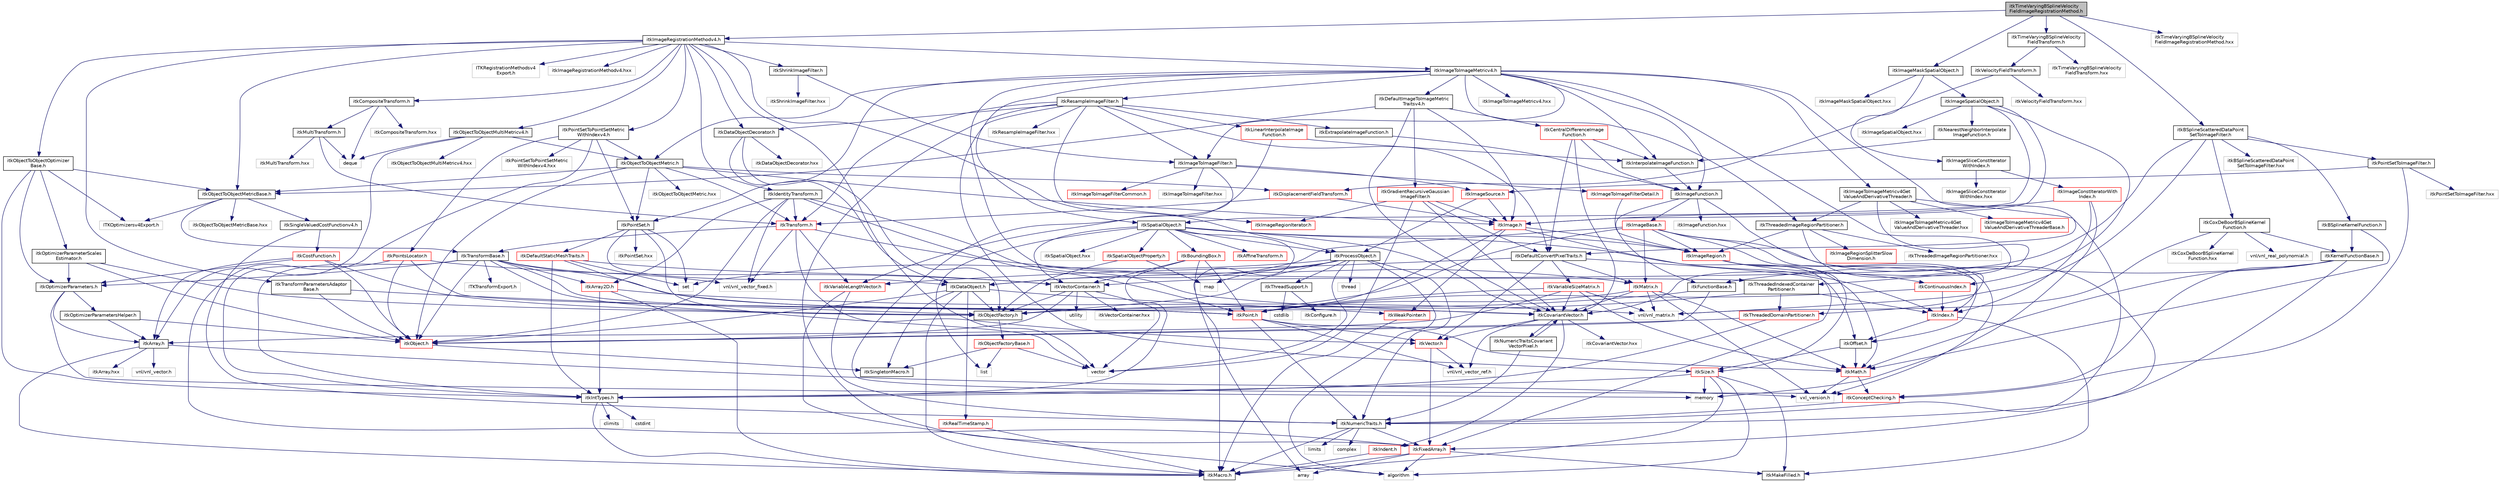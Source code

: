 digraph "itkTimeVaryingBSplineVelocityFieldImageRegistrationMethod.h"
{
 // LATEX_PDF_SIZE
  edge [fontname="Helvetica",fontsize="10",labelfontname="Helvetica",labelfontsize="10"];
  node [fontname="Helvetica",fontsize="10",shape=record];
  Node1 [label="itkTimeVaryingBSplineVelocity\lFieldImageRegistrationMethod.h",height=0.2,width=0.4,color="black", fillcolor="grey75", style="filled", fontcolor="black",tooltip=" "];
  Node1 -> Node2 [color="midnightblue",fontsize="10",style="solid",fontname="Helvetica"];
  Node2 [label="itkImageRegistrationMethodv4.h",height=0.2,width=0.4,color="black", fillcolor="white", style="filled",URL="$itkImageRegistrationMethodv4_8h.html",tooltip=" "];
  Node2 -> Node3 [color="midnightblue",fontsize="10",style="solid",fontname="Helvetica"];
  Node3 [label="itkProcessObject.h",height=0.2,width=0.4,color="black", fillcolor="white", style="filled",URL="$itkProcessObject_8h.html",tooltip=" "];
  Node3 -> Node4 [color="midnightblue",fontsize="10",style="solid",fontname="Helvetica"];
  Node4 [label="itkDataObject.h",height=0.2,width=0.4,color="black", fillcolor="white", style="filled",URL="$itkDataObject_8h.html",tooltip=" "];
  Node4 -> Node5 [color="midnightblue",fontsize="10",style="solid",fontname="Helvetica"];
  Node5 [label="itkObject.h",height=0.2,width=0.4,color="red", fillcolor="white", style="filled",URL="$itkObject_8h.html",tooltip=" "];
  Node5 -> Node18 [color="midnightblue",fontsize="10",style="solid",fontname="Helvetica"];
  Node18 [label="itkSingletonMacro.h",height=0.2,width=0.4,color="black", fillcolor="white", style="filled",URL="$itkSingletonMacro_8h.html",tooltip=" "];
  Node4 -> Node7 [color="midnightblue",fontsize="10",style="solid",fontname="Helvetica"];
  Node7 [label="itkMacro.h",height=0.2,width=0.4,color="black", fillcolor="white", style="filled",URL="$itkMacro_8h.html",tooltip=" "];
  Node4 -> Node18 [color="midnightblue",fontsize="10",style="solid",fontname="Helvetica"];
  Node4 -> Node30 [color="midnightblue",fontsize="10",style="solid",fontname="Helvetica"];
  Node30 [label="itkWeakPointer.h",height=0.2,width=0.4,color="red", fillcolor="white", style="filled",URL="$itkWeakPointer_8h.html",tooltip=" "];
  Node30 -> Node7 [color="midnightblue",fontsize="10",style="solid",fontname="Helvetica"];
  Node4 -> Node31 [color="midnightblue",fontsize="10",style="solid",fontname="Helvetica"];
  Node31 [label="itkRealTimeStamp.h",height=0.2,width=0.4,color="red", fillcolor="white", style="filled",URL="$itkRealTimeStamp_8h.html",tooltip=" "];
  Node31 -> Node7 [color="midnightblue",fontsize="10",style="solid",fontname="Helvetica"];
  Node4 -> Node33 [color="midnightblue",fontsize="10",style="solid",fontname="Helvetica"];
  Node33 [label="itkObjectFactory.h",height=0.2,width=0.4,color="black", fillcolor="white", style="filled",URL="$itkObjectFactory_8h.html",tooltip=" "];
  Node33 -> Node34 [color="midnightblue",fontsize="10",style="solid",fontname="Helvetica"];
  Node34 [label="itkObjectFactoryBase.h",height=0.2,width=0.4,color="red", fillcolor="white", style="filled",URL="$itkObjectFactoryBase_8h.html",tooltip=" "];
  Node34 -> Node18 [color="midnightblue",fontsize="10",style="solid",fontname="Helvetica"];
  Node34 -> Node38 [color="midnightblue",fontsize="10",style="solid",fontname="Helvetica"];
  Node38 [label="list",height=0.2,width=0.4,color="grey75", fillcolor="white", style="filled",tooltip=" "];
  Node34 -> Node25 [color="midnightblue",fontsize="10",style="solid",fontname="Helvetica"];
  Node25 [label="vector",height=0.2,width=0.4,color="grey75", fillcolor="white", style="filled",tooltip=" "];
  Node3 -> Node33 [color="midnightblue",fontsize="10",style="solid",fontname="Helvetica"];
  Node3 -> Node39 [color="midnightblue",fontsize="10",style="solid",fontname="Helvetica"];
  Node39 [label="itkNumericTraits.h",height=0.2,width=0.4,color="black", fillcolor="white", style="filled",URL="$itkNumericTraits_8h.html",tooltip=" "];
  Node39 -> Node7 [color="midnightblue",fontsize="10",style="solid",fontname="Helvetica"];
  Node39 -> Node40 [color="midnightblue",fontsize="10",style="solid",fontname="Helvetica"];
  Node40 [label="limits",height=0.2,width=0.4,color="grey75", fillcolor="white", style="filled",tooltip=" "];
  Node39 -> Node41 [color="midnightblue",fontsize="10",style="solid",fontname="Helvetica"];
  Node41 [label="complex",height=0.2,width=0.4,color="grey75", fillcolor="white", style="filled",tooltip=" "];
  Node39 -> Node42 [color="midnightblue",fontsize="10",style="solid",fontname="Helvetica"];
  Node42 [label="itkFixedArray.h",height=0.2,width=0.4,color="red", fillcolor="white", style="filled",URL="$itkFixedArray_8h.html",tooltip=" "];
  Node42 -> Node7 [color="midnightblue",fontsize="10",style="solid",fontname="Helvetica"];
  Node42 -> Node43 [color="midnightblue",fontsize="10",style="solid",fontname="Helvetica"];
  Node43 [label="itkMakeFilled.h",height=0.2,width=0.4,color="black", fillcolor="white", style="filled",URL="$itkMakeFilled_8h.html",tooltip=" "];
  Node42 -> Node24 [color="midnightblue",fontsize="10",style="solid",fontname="Helvetica"];
  Node24 [label="algorithm",height=0.2,width=0.4,color="grey75", fillcolor="white", style="filled",tooltip=" "];
  Node42 -> Node44 [color="midnightblue",fontsize="10",style="solid",fontname="Helvetica"];
  Node44 [label="array",height=0.2,width=0.4,color="grey75", fillcolor="white", style="filled",tooltip=" "];
  Node3 -> Node47 [color="midnightblue",fontsize="10",style="solid",fontname="Helvetica"];
  Node47 [label="itkThreadSupport.h",height=0.2,width=0.4,color="black", fillcolor="white", style="filled",URL="$itkThreadSupport_8h.html",tooltip=" "];
  Node47 -> Node48 [color="midnightblue",fontsize="10",style="solid",fontname="Helvetica"];
  Node48 [label="cstdlib",height=0.2,width=0.4,color="grey75", fillcolor="white", style="filled",tooltip=" "];
  Node47 -> Node12 [color="midnightblue",fontsize="10",style="solid",fontname="Helvetica"];
  Node12 [label="itkConfigure.h",height=0.2,width=0.4,color="grey75", fillcolor="white", style="filled",tooltip=" "];
  Node3 -> Node25 [color="midnightblue",fontsize="10",style="solid",fontname="Helvetica"];
  Node3 -> Node26 [color="midnightblue",fontsize="10",style="solid",fontname="Helvetica"];
  Node26 [label="map",height=0.2,width=0.4,color="grey75", fillcolor="white", style="filled",tooltip=" "];
  Node3 -> Node49 [color="midnightblue",fontsize="10",style="solid",fontname="Helvetica"];
  Node49 [label="set",height=0.2,width=0.4,color="grey75", fillcolor="white", style="filled",tooltip=" "];
  Node3 -> Node24 [color="midnightblue",fontsize="10",style="solid",fontname="Helvetica"];
  Node3 -> Node50 [color="midnightblue",fontsize="10",style="solid",fontname="Helvetica"];
  Node50 [label="thread",height=0.2,width=0.4,color="grey75", fillcolor="white", style="filled",tooltip=" "];
  Node2 -> Node51 [color="midnightblue",fontsize="10",style="solid",fontname="Helvetica"];
  Node51 [label="itkCompositeTransform.h",height=0.2,width=0.4,color="black", fillcolor="white", style="filled",URL="$itkCompositeTransform_8h.html",tooltip=" "];
  Node51 -> Node52 [color="midnightblue",fontsize="10",style="solid",fontname="Helvetica"];
  Node52 [label="itkMultiTransform.h",height=0.2,width=0.4,color="black", fillcolor="white", style="filled",URL="$itkMultiTransform_8h.html",tooltip=" "];
  Node52 -> Node53 [color="midnightblue",fontsize="10",style="solid",fontname="Helvetica"];
  Node53 [label="itkTransform.h",height=0.2,width=0.4,color="red", fillcolor="white", style="filled",URL="$itkTransform_8h.html",tooltip=" "];
  Node53 -> Node54 [color="midnightblue",fontsize="10",style="solid",fontname="Helvetica"];
  Node54 [label="itkTransformBase.h",height=0.2,width=0.4,color="black", fillcolor="white", style="filled",URL="$itkTransformBase_8h.html",tooltip=" "];
  Node54 -> Node55 [color="midnightblue",fontsize="10",style="solid",fontname="Helvetica"];
  Node55 [label="ITKTransformExport.h",height=0.2,width=0.4,color="grey75", fillcolor="white", style="filled",tooltip=" "];
  Node54 -> Node5 [color="midnightblue",fontsize="10",style="solid",fontname="Helvetica"];
  Node54 -> Node56 [color="midnightblue",fontsize="10",style="solid",fontname="Helvetica"];
  Node56 [label="itkPoint.h",height=0.2,width=0.4,color="red", fillcolor="white", style="filled",URL="$itkPoint_8h.html",tooltip=" "];
  Node56 -> Node39 [color="midnightblue",fontsize="10",style="solid",fontname="Helvetica"];
  Node56 -> Node57 [color="midnightblue",fontsize="10",style="solid",fontname="Helvetica"];
  Node57 [label="itkVector.h",height=0.2,width=0.4,color="red", fillcolor="white", style="filled",URL="$itkVector_8h.html",tooltip=" "];
  Node57 -> Node42 [color="midnightblue",fontsize="10",style="solid",fontname="Helvetica"];
  Node57 -> Node58 [color="midnightblue",fontsize="10",style="solid",fontname="Helvetica"];
  Node58 [label="vnl/vnl_vector_ref.h",height=0.2,width=0.4,color="grey75", fillcolor="white", style="filled",tooltip=" "];
  Node56 -> Node58 [color="midnightblue",fontsize="10",style="solid",fontname="Helvetica"];
  Node56 -> Node60 [color="midnightblue",fontsize="10",style="solid",fontname="Helvetica"];
  Node60 [label="itkMath.h",height=0.2,width=0.4,color="red", fillcolor="white", style="filled",URL="$itkMath_8h.html",tooltip=" "];
  Node60 -> Node64 [color="midnightblue",fontsize="10",style="solid",fontname="Helvetica"];
  Node64 [label="itkConceptChecking.h",height=0.2,width=0.4,color="red", fillcolor="white", style="filled",URL="$itkConceptChecking_8h.html",tooltip=" "];
  Node64 -> Node39 [color="midnightblue",fontsize="10",style="solid",fontname="Helvetica"];
  Node60 -> Node67 [color="midnightblue",fontsize="10",style="solid",fontname="Helvetica"];
  Node67 [label="vxl_version.h",height=0.2,width=0.4,color="grey75", fillcolor="white", style="filled",tooltip=" "];
  Node54 -> Node69 [color="midnightblue",fontsize="10",style="solid",fontname="Helvetica"];
  Node69 [label="itkCovariantVector.h",height=0.2,width=0.4,color="black", fillcolor="white", style="filled",URL="$itkCovariantVector_8h.html",tooltip=" "];
  Node69 -> Node19 [color="midnightblue",fontsize="10",style="solid",fontname="Helvetica"];
  Node19 [label="itkIndent.h",height=0.2,width=0.4,color="red", fillcolor="white", style="filled",URL="$itkIndent_8h.html",tooltip=" "];
  Node19 -> Node7 [color="midnightblue",fontsize="10",style="solid",fontname="Helvetica"];
  Node69 -> Node57 [color="midnightblue",fontsize="10",style="solid",fontname="Helvetica"];
  Node69 -> Node58 [color="midnightblue",fontsize="10",style="solid",fontname="Helvetica"];
  Node69 -> Node70 [color="midnightblue",fontsize="10",style="solid",fontname="Helvetica"];
  Node70 [label="itkNumericTraitsCovariant\lVectorPixel.h",height=0.2,width=0.4,color="black", fillcolor="white", style="filled",URL="$itkNumericTraitsCovariantVectorPixel_8h.html",tooltip=" "];
  Node70 -> Node39 [color="midnightblue",fontsize="10",style="solid",fontname="Helvetica"];
  Node70 -> Node69 [color="midnightblue",fontsize="10",style="solid",fontname="Helvetica"];
  Node69 -> Node71 [color="midnightblue",fontsize="10",style="solid",fontname="Helvetica"];
  Node71 [label="itkCovariantVector.hxx",height=0.2,width=0.4,color="grey75", fillcolor="white", style="filled",tooltip=" "];
  Node54 -> Node72 [color="midnightblue",fontsize="10",style="solid",fontname="Helvetica"];
  Node72 [label="vnl/vnl_vector_fixed.h",height=0.2,width=0.4,color="grey75", fillcolor="white", style="filled",tooltip=" "];
  Node54 -> Node73 [color="midnightblue",fontsize="10",style="solid",fontname="Helvetica"];
  Node73 [label="itkArray2D.h",height=0.2,width=0.4,color="red", fillcolor="white", style="filled",URL="$itkArray2D_8h.html",tooltip=" "];
  Node73 -> Node7 [color="midnightblue",fontsize="10",style="solid",fontname="Helvetica"];
  Node73 -> Node14 [color="midnightblue",fontsize="10",style="solid",fontname="Helvetica"];
  Node14 [label="itkIntTypes.h",height=0.2,width=0.4,color="black", fillcolor="white", style="filled",URL="$itkIntTypes_8h.html",tooltip=" "];
  Node14 -> Node7 [color="midnightblue",fontsize="10",style="solid",fontname="Helvetica"];
  Node14 -> Node15 [color="midnightblue",fontsize="10",style="solid",fontname="Helvetica"];
  Node15 [label="cstdint",height=0.2,width=0.4,color="grey75", fillcolor="white", style="filled",tooltip=" "];
  Node14 -> Node16 [color="midnightblue",fontsize="10",style="solid",fontname="Helvetica"];
  Node16 [label="climits",height=0.2,width=0.4,color="grey75", fillcolor="white", style="filled",tooltip=" "];
  Node73 -> Node74 [color="midnightblue",fontsize="10",style="solid",fontname="Helvetica"];
  Node74 [label="vnl/vnl_matrix.h",height=0.2,width=0.4,color="grey75", fillcolor="white", style="filled",tooltip=" "];
  Node54 -> Node76 [color="midnightblue",fontsize="10",style="solid",fontname="Helvetica"];
  Node76 [label="itkOptimizerParameters.h",height=0.2,width=0.4,color="black", fillcolor="white", style="filled",URL="$itkOptimizerParameters_8h.html",tooltip=" "];
  Node76 -> Node77 [color="midnightblue",fontsize="10",style="solid",fontname="Helvetica"];
  Node77 [label="itkArray.h",height=0.2,width=0.4,color="black", fillcolor="white", style="filled",URL="$itkArray_8h.html",tooltip=" "];
  Node77 -> Node7 [color="midnightblue",fontsize="10",style="solid",fontname="Helvetica"];
  Node77 -> Node67 [color="midnightblue",fontsize="10",style="solid",fontname="Helvetica"];
  Node77 -> Node78 [color="midnightblue",fontsize="10",style="solid",fontname="Helvetica"];
  Node78 [label="vnl/vnl_vector.h",height=0.2,width=0.4,color="grey75", fillcolor="white", style="filled",tooltip=" "];
  Node77 -> Node79 [color="midnightblue",fontsize="10",style="solid",fontname="Helvetica"];
  Node79 [label="itkArray.hxx",height=0.2,width=0.4,color="grey75", fillcolor="white", style="filled",tooltip=" "];
  Node76 -> Node80 [color="midnightblue",fontsize="10",style="solid",fontname="Helvetica"];
  Node80 [label="itkOptimizerParametersHelper.h",height=0.2,width=0.4,color="black", fillcolor="white", style="filled",URL="$itkOptimizerParametersHelper_8h.html",tooltip=" "];
  Node80 -> Node5 [color="midnightblue",fontsize="10",style="solid",fontname="Helvetica"];
  Node80 -> Node77 [color="midnightblue",fontsize="10",style="solid",fontname="Helvetica"];
  Node76 -> Node28 [color="midnightblue",fontsize="10",style="solid",fontname="Helvetica"];
  Node28 [label="memory",height=0.2,width=0.4,color="grey75", fillcolor="white", style="filled",tooltip=" "];
  Node54 -> Node33 [color="midnightblue",fontsize="10",style="solid",fontname="Helvetica"];
  Node54 -> Node14 [color="midnightblue",fontsize="10",style="solid",fontname="Helvetica"];
  Node53 -> Node57 [color="midnightblue",fontsize="10",style="solid",fontname="Helvetica"];
  Node53 -> Node99 [color="midnightblue",fontsize="10",style="solid",fontname="Helvetica"];
  Node99 [label="itkVariableLengthVector.h",height=0.2,width=0.4,color="red", fillcolor="white", style="filled",URL="$itkVariableLengthVector_8h.html",tooltip=" "];
  Node99 -> Node24 [color="midnightblue",fontsize="10",style="solid",fontname="Helvetica"];
  Node99 -> Node39 [color="midnightblue",fontsize="10",style="solid",fontname="Helvetica"];
  Node53 -> Node72 [color="midnightblue",fontsize="10",style="solid",fontname="Helvetica"];
  Node53 -> Node82 [color="midnightblue",fontsize="10",style="solid",fontname="Helvetica"];
  Node82 [label="itkMatrix.h",height=0.2,width=0.4,color="red", fillcolor="white", style="filled",URL="$itkMatrix_8h.html",tooltip=" "];
  Node82 -> Node56 [color="midnightblue",fontsize="10",style="solid",fontname="Helvetica"];
  Node82 -> Node69 [color="midnightblue",fontsize="10",style="solid",fontname="Helvetica"];
  Node82 -> Node67 [color="midnightblue",fontsize="10",style="solid",fontname="Helvetica"];
  Node82 -> Node74 [color="midnightblue",fontsize="10",style="solid",fontname="Helvetica"];
  Node82 -> Node60 [color="midnightblue",fontsize="10",style="solid",fontname="Helvetica"];
  Node52 -> Node108 [color="midnightblue",fontsize="10",style="solid",fontname="Helvetica"];
  Node108 [label="deque",height=0.2,width=0.4,color="grey75", fillcolor="white", style="filled",tooltip=" "];
  Node52 -> Node109 [color="midnightblue",fontsize="10",style="solid",fontname="Helvetica"];
  Node109 [label="itkMultiTransform.hxx",height=0.2,width=0.4,color="grey75", fillcolor="white", style="filled",tooltip=" "];
  Node51 -> Node108 [color="midnightblue",fontsize="10",style="solid",fontname="Helvetica"];
  Node51 -> Node110 [color="midnightblue",fontsize="10",style="solid",fontname="Helvetica"];
  Node110 [label="itkCompositeTransform.hxx",height=0.2,width=0.4,color="grey75", fillcolor="white", style="filled",tooltip=" "];
  Node2 -> Node111 [color="midnightblue",fontsize="10",style="solid",fontname="Helvetica"];
  Node111 [label="itkDataObjectDecorator.h",height=0.2,width=0.4,color="black", fillcolor="white", style="filled",URL="$itkDataObjectDecorator_8h.html",tooltip=" "];
  Node111 -> Node4 [color="midnightblue",fontsize="10",style="solid",fontname="Helvetica"];
  Node111 -> Node33 [color="midnightblue",fontsize="10",style="solid",fontname="Helvetica"];
  Node111 -> Node112 [color="midnightblue",fontsize="10",style="solid",fontname="Helvetica"];
  Node112 [label="itkDataObjectDecorator.hxx",height=0.2,width=0.4,color="grey75", fillcolor="white", style="filled",tooltip=" "];
  Node2 -> Node113 [color="midnightblue",fontsize="10",style="solid",fontname="Helvetica"];
  Node113 [label="itkObjectToObjectMetricBase.h",height=0.2,width=0.4,color="black", fillcolor="white", style="filled",URL="$itkObjectToObjectMetricBase_8h.html",tooltip=" "];
  Node113 -> Node54 [color="midnightblue",fontsize="10",style="solid",fontname="Helvetica"];
  Node113 -> Node114 [color="midnightblue",fontsize="10",style="solid",fontname="Helvetica"];
  Node114 [label="itkSingleValuedCostFunctionv4.h",height=0.2,width=0.4,color="black", fillcolor="white", style="filled",URL="$itkSingleValuedCostFunctionv4_8h.html",tooltip=" "];
  Node114 -> Node115 [color="midnightblue",fontsize="10",style="solid",fontname="Helvetica"];
  Node115 [label="itkCostFunction.h",height=0.2,width=0.4,color="red", fillcolor="white", style="filled",URL="$itkCostFunction_8h.html",tooltip=" "];
  Node115 -> Node5 [color="midnightblue",fontsize="10",style="solid",fontname="Helvetica"];
  Node115 -> Node33 [color="midnightblue",fontsize="10",style="solid",fontname="Helvetica"];
  Node115 -> Node77 [color="midnightblue",fontsize="10",style="solid",fontname="Helvetica"];
  Node115 -> Node76 [color="midnightblue",fontsize="10",style="solid",fontname="Helvetica"];
  Node114 -> Node39 [color="midnightblue",fontsize="10",style="solid",fontname="Helvetica"];
  Node113 -> Node117 [color="midnightblue",fontsize="10",style="solid",fontname="Helvetica"];
  Node117 [label="ITKOptimizersv4Export.h",height=0.2,width=0.4,color="grey75", fillcolor="white", style="filled",tooltip=" "];
  Node113 -> Node118 [color="midnightblue",fontsize="10",style="solid",fontname="Helvetica"];
  Node118 [label="itkObjectToObjectMetricBase.hxx",height=0.2,width=0.4,color="grey75", fillcolor="white", style="filled",tooltip=" "];
  Node2 -> Node119 [color="midnightblue",fontsize="10",style="solid",fontname="Helvetica"];
  Node119 [label="itkObjectToObjectMultiMetricv4.h",height=0.2,width=0.4,color="black", fillcolor="white", style="filled",URL="$itkObjectToObjectMultiMetricv4_8h.html",tooltip=" "];
  Node119 -> Node120 [color="midnightblue",fontsize="10",style="solid",fontname="Helvetica"];
  Node120 [label="itkObjectToObjectMetric.h",height=0.2,width=0.4,color="black", fillcolor="white", style="filled",URL="$itkObjectToObjectMetric_8h.html",tooltip=" "];
  Node120 -> Node113 [color="midnightblue",fontsize="10",style="solid",fontname="Helvetica"];
  Node120 -> Node121 [color="midnightblue",fontsize="10",style="solid",fontname="Helvetica"];
  Node121 [label="itkDisplacementFieldTransform.h",height=0.2,width=0.4,color="red", fillcolor="white", style="filled",URL="$itkDisplacementFieldTransform_8h.html",tooltip=" "];
  Node121 -> Node53 [color="midnightblue",fontsize="10",style="solid",fontname="Helvetica"];
  Node121 -> Node122 [color="midnightblue",fontsize="10",style="solid",fontname="Helvetica"];
  Node122 [label="itkImage.h",height=0.2,width=0.4,color="red", fillcolor="white", style="filled",URL="$itkImage_8h.html",tooltip=" "];
  Node122 -> Node123 [color="midnightblue",fontsize="10",style="solid",fontname="Helvetica"];
  Node123 [label="itkImageRegion.h",height=0.2,width=0.4,color="red", fillcolor="white", style="filled",URL="$itkImageRegion_8h.html",tooltip=" "];
  Node123 -> Node125 [color="midnightblue",fontsize="10",style="solid",fontname="Helvetica"];
  Node125 [label="itkSize.h",height=0.2,width=0.4,color="red", fillcolor="white", style="filled",URL="$itkSize_8h.html",tooltip=" "];
  Node125 -> Node14 [color="midnightblue",fontsize="10",style="solid",fontname="Helvetica"];
  Node125 -> Node7 [color="midnightblue",fontsize="10",style="solid",fontname="Helvetica"];
  Node125 -> Node43 [color="midnightblue",fontsize="10",style="solid",fontname="Helvetica"];
  Node125 -> Node24 [color="midnightblue",fontsize="10",style="solid",fontname="Helvetica"];
  Node125 -> Node28 [color="midnightblue",fontsize="10",style="solid",fontname="Helvetica"];
  Node123 -> Node126 [color="midnightblue",fontsize="10",style="solid",fontname="Helvetica"];
  Node126 [label="itkContinuousIndex.h",height=0.2,width=0.4,color="red", fillcolor="white", style="filled",URL="$itkContinuousIndex_8h.html",tooltip=" "];
  Node126 -> Node56 [color="midnightblue",fontsize="10",style="solid",fontname="Helvetica"];
  Node126 -> Node127 [color="midnightblue",fontsize="10",style="solid",fontname="Helvetica"];
  Node127 [label="itkIndex.h",height=0.2,width=0.4,color="red", fillcolor="white", style="filled",URL="$itkIndex_8h.html",tooltip=" "];
  Node127 -> Node43 [color="midnightblue",fontsize="10",style="solid",fontname="Helvetica"];
  Node127 -> Node128 [color="midnightblue",fontsize="10",style="solid",fontname="Helvetica"];
  Node128 [label="itkOffset.h",height=0.2,width=0.4,color="black", fillcolor="white", style="filled",URL="$itkOffset_8h.html",tooltip=" "];
  Node128 -> Node125 [color="midnightblue",fontsize="10",style="solid",fontname="Helvetica"];
  Node128 -> Node60 [color="midnightblue",fontsize="10",style="solid",fontname="Helvetica"];
  Node123 -> Node60 [color="midnightblue",fontsize="10",style="solid",fontname="Helvetica"];
  Node122 -> Node56 [color="midnightblue",fontsize="10",style="solid",fontname="Helvetica"];
  Node122 -> Node42 [color="midnightblue",fontsize="10",style="solid",fontname="Helvetica"];
  Node122 -> Node30 [color="midnightblue",fontsize="10",style="solid",fontname="Helvetica"];
  Node120 -> Node122 [color="midnightblue",fontsize="10",style="solid",fontname="Helvetica"];
  Node120 -> Node5 [color="midnightblue",fontsize="10",style="solid",fontname="Helvetica"];
  Node120 -> Node160 [color="midnightblue",fontsize="10",style="solid",fontname="Helvetica"];
  Node160 [label="itkPointSet.h",height=0.2,width=0.4,color="black", fillcolor="white", style="filled",URL="$itkPointSet_8h.html",tooltip=" "];
  Node160 -> Node4 [color="midnightblue",fontsize="10",style="solid",fontname="Helvetica"];
  Node160 -> Node161 [color="midnightblue",fontsize="10",style="solid",fontname="Helvetica"];
  Node161 [label="itkDefaultStaticMeshTraits.h",height=0.2,width=0.4,color="red", fillcolor="white", style="filled",URL="$itkDefaultStaticMeshTraits_8h.html",tooltip=" "];
  Node161 -> Node166 [color="midnightblue",fontsize="10",style="solid",fontname="Helvetica"];
  Node166 [label="itkVectorContainer.h",height=0.2,width=0.4,color="black", fillcolor="white", style="filled",URL="$itkVectorContainer_8h.html",tooltip=" "];
  Node166 -> Node5 [color="midnightblue",fontsize="10",style="solid",fontname="Helvetica"];
  Node166 -> Node33 [color="midnightblue",fontsize="10",style="solid",fontname="Helvetica"];
  Node166 -> Node10 [color="midnightblue",fontsize="10",style="solid",fontname="Helvetica"];
  Node10 [label="utility",height=0.2,width=0.4,color="grey75", fillcolor="white", style="filled",tooltip=" "];
  Node166 -> Node25 [color="midnightblue",fontsize="10",style="solid",fontname="Helvetica"];
  Node166 -> Node167 [color="midnightblue",fontsize="10",style="solid",fontname="Helvetica"];
  Node167 [label="itkVectorContainer.hxx",height=0.2,width=0.4,color="grey75", fillcolor="white", style="filled",tooltip=" "];
  Node161 -> Node56 [color="midnightblue",fontsize="10",style="solid",fontname="Helvetica"];
  Node161 -> Node14 [color="midnightblue",fontsize="10",style="solid",fontname="Helvetica"];
  Node161 -> Node49 [color="midnightblue",fontsize="10",style="solid",fontname="Helvetica"];
  Node160 -> Node25 [color="midnightblue",fontsize="10",style="solid",fontname="Helvetica"];
  Node160 -> Node49 [color="midnightblue",fontsize="10",style="solid",fontname="Helvetica"];
  Node160 -> Node168 [color="midnightblue",fontsize="10",style="solid",fontname="Helvetica"];
  Node168 [label="itkPointSet.hxx",height=0.2,width=0.4,color="grey75", fillcolor="white", style="filled",tooltip=" "];
  Node120 -> Node53 [color="midnightblue",fontsize="10",style="solid",fontname="Helvetica"];
  Node120 -> Node169 [color="midnightblue",fontsize="10",style="solid",fontname="Helvetica"];
  Node169 [label="itkObjectToObjectMetric.hxx",height=0.2,width=0.4,color="grey75", fillcolor="white", style="filled",tooltip=" "];
  Node119 -> Node77 [color="midnightblue",fontsize="10",style="solid",fontname="Helvetica"];
  Node119 -> Node108 [color="midnightblue",fontsize="10",style="solid",fontname="Helvetica"];
  Node119 -> Node170 [color="midnightblue",fontsize="10",style="solid",fontname="Helvetica"];
  Node170 [label="itkObjectToObjectMultiMetricv4.hxx",height=0.2,width=0.4,color="grey75", fillcolor="white", style="filled",tooltip=" "];
  Node2 -> Node171 [color="midnightblue",fontsize="10",style="solid",fontname="Helvetica"];
  Node171 [label="itkObjectToObjectOptimizer\lBase.h",height=0.2,width=0.4,color="black", fillcolor="white", style="filled",URL="$itkObjectToObjectOptimizerBase_8h.html",tooltip=" "];
  Node171 -> Node117 [color="midnightblue",fontsize="10",style="solid",fontname="Helvetica"];
  Node171 -> Node76 [color="midnightblue",fontsize="10",style="solid",fontname="Helvetica"];
  Node171 -> Node172 [color="midnightblue",fontsize="10",style="solid",fontname="Helvetica"];
  Node172 [label="itkOptimizerParameterScales\lEstimator.h",height=0.2,width=0.4,color="black", fillcolor="white", style="filled",URL="$itkOptimizerParameterScalesEstimator_8h.html",tooltip=" "];
  Node172 -> Node5 [color="midnightblue",fontsize="10",style="solid",fontname="Helvetica"];
  Node172 -> Node33 [color="midnightblue",fontsize="10",style="solid",fontname="Helvetica"];
  Node172 -> Node76 [color="midnightblue",fontsize="10",style="solid",fontname="Helvetica"];
  Node171 -> Node113 [color="midnightblue",fontsize="10",style="solid",fontname="Helvetica"];
  Node171 -> Node14 [color="midnightblue",fontsize="10",style="solid",fontname="Helvetica"];
  Node2 -> Node173 [color="midnightblue",fontsize="10",style="solid",fontname="Helvetica"];
  Node173 [label="itkImageToImageMetricv4.h",height=0.2,width=0.4,color="black", fillcolor="white", style="filled",URL="$itkImageToImageMetricv4_8h.html",tooltip=" "];
  Node173 -> Node69 [color="midnightblue",fontsize="10",style="solid",fontname="Helvetica"];
  Node173 -> Node156 [color="midnightblue",fontsize="10",style="solid",fontname="Helvetica"];
  Node156 [label="itkImageFunction.h",height=0.2,width=0.4,color="black", fillcolor="white", style="filled",URL="$itkImageFunction_8h.html",tooltip=" "];
  Node156 -> Node157 [color="midnightblue",fontsize="10",style="solid",fontname="Helvetica"];
  Node157 [label="itkFunctionBase.h",height=0.2,width=0.4,color="black", fillcolor="white", style="filled",URL="$itkFunctionBase_8h.html",tooltip=" "];
  Node157 -> Node5 [color="midnightblue",fontsize="10",style="solid",fontname="Helvetica"];
  Node157 -> Node33 [color="midnightblue",fontsize="10",style="solid",fontname="Helvetica"];
  Node156 -> Node127 [color="midnightblue",fontsize="10",style="solid",fontname="Helvetica"];
  Node156 -> Node141 [color="midnightblue",fontsize="10",style="solid",fontname="Helvetica"];
  Node141 [label="itkImageBase.h",height=0.2,width=0.4,color="red", fillcolor="white", style="filled",URL="$itkImageBase_8h.html",tooltip=" "];
  Node141 -> Node4 [color="midnightblue",fontsize="10",style="solid",fontname="Helvetica"];
  Node141 -> Node123 [color="midnightblue",fontsize="10",style="solid",fontname="Helvetica"];
  Node141 -> Node82 [color="midnightblue",fontsize="10",style="solid",fontname="Helvetica"];
  Node141 -> Node33 [color="midnightblue",fontsize="10",style="solid",fontname="Helvetica"];
  Node141 -> Node128 [color="midnightblue",fontsize="10",style="solid",fontname="Helvetica"];
  Node141 -> Node42 [color="midnightblue",fontsize="10",style="solid",fontname="Helvetica"];
  Node141 -> Node67 [color="midnightblue",fontsize="10",style="solid",fontname="Helvetica"];
  Node156 -> Node158 [color="midnightblue",fontsize="10",style="solid",fontname="Helvetica"];
  Node158 [label="itkImageFunction.hxx",height=0.2,width=0.4,color="grey75", fillcolor="white", style="filled",tooltip=" "];
  Node173 -> Node120 [color="midnightblue",fontsize="10",style="solid",fontname="Helvetica"];
  Node173 -> Node174 [color="midnightblue",fontsize="10",style="solid",fontname="Helvetica"];
  Node174 [label="itkInterpolateImageFunction.h",height=0.2,width=0.4,color="black", fillcolor="white", style="filled",URL="$itkInterpolateImageFunction_8h.html",tooltip=" "];
  Node174 -> Node156 [color="midnightblue",fontsize="10",style="solid",fontname="Helvetica"];
  Node173 -> Node175 [color="midnightblue",fontsize="10",style="solid",fontname="Helvetica"];
  Node175 [label="itkSpatialObject.h",height=0.2,width=0.4,color="black", fillcolor="white", style="filled",URL="$itkSpatialObject_8h.html",tooltip=" "];
  Node175 -> Node69 [color="midnightblue",fontsize="10",style="solid",fontname="Helvetica"];
  Node175 -> Node7 [color="midnightblue",fontsize="10",style="solid",fontname="Helvetica"];
  Node175 -> Node38 [color="midnightblue",fontsize="10",style="solid",fontname="Helvetica"];
  Node175 -> Node176 [color="midnightblue",fontsize="10",style="solid",fontname="Helvetica"];
  Node176 [label="itkSpatialObjectProperty.h",height=0.2,width=0.4,color="red", fillcolor="white", style="filled",URL="$itkSpatialObjectProperty_8h.html",tooltip=" "];
  Node176 -> Node26 [color="midnightblue",fontsize="10",style="solid",fontname="Helvetica"];
  Node176 -> Node33 [color="midnightblue",fontsize="10",style="solid",fontname="Helvetica"];
  Node175 -> Node3 [color="midnightblue",fontsize="10",style="solid",fontname="Helvetica"];
  Node175 -> Node127 [color="midnightblue",fontsize="10",style="solid",fontname="Helvetica"];
  Node175 -> Node123 [color="midnightblue",fontsize="10",style="solid",fontname="Helvetica"];
  Node175 -> Node181 [color="midnightblue",fontsize="10",style="solid",fontname="Helvetica"];
  Node181 [label="itkAffineTransform.h",height=0.2,width=0.4,color="red", fillcolor="white", style="filled",URL="$itkAffineTransform_8h.html",tooltip=" "];
  Node175 -> Node166 [color="midnightblue",fontsize="10",style="solid",fontname="Helvetica"];
  Node175 -> Node183 [color="midnightblue",fontsize="10",style="solid",fontname="Helvetica"];
  Node183 [label="itkBoundingBox.h",height=0.2,width=0.4,color="red", fillcolor="white", style="filled",URL="$itkBoundingBox_8h.html",tooltip=" "];
  Node183 -> Node56 [color="midnightblue",fontsize="10",style="solid",fontname="Helvetica"];
  Node183 -> Node166 [color="midnightblue",fontsize="10",style="solid",fontname="Helvetica"];
  Node183 -> Node14 [color="midnightblue",fontsize="10",style="solid",fontname="Helvetica"];
  Node183 -> Node44 [color="midnightblue",fontsize="10",style="solid",fontname="Helvetica"];
  Node175 -> Node185 [color="midnightblue",fontsize="10",style="solid",fontname="Helvetica"];
  Node185 [label="itkSpatialObject.hxx",height=0.2,width=0.4,color="grey75", fillcolor="white", style="filled",tooltip=" "];
  Node173 -> Node186 [color="midnightblue",fontsize="10",style="solid",fontname="Helvetica"];
  Node186 [label="itkResampleImageFilter.h",height=0.2,width=0.4,color="black", fillcolor="white", style="filled",URL="$itkResampleImageFilter_8h.html",tooltip=" "];
  Node186 -> Node42 [color="midnightblue",fontsize="10",style="solid",fontname="Helvetica"];
  Node186 -> Node53 [color="midnightblue",fontsize="10",style="solid",fontname="Helvetica"];
  Node186 -> Node187 [color="midnightblue",fontsize="10",style="solid",fontname="Helvetica"];
  Node187 [label="itkImageRegionIterator.h",height=0.2,width=0.4,color="red", fillcolor="white", style="filled",URL="$itkImageRegionIterator_8h.html",tooltip=" "];
  Node186 -> Node194 [color="midnightblue",fontsize="10",style="solid",fontname="Helvetica"];
  Node194 [label="itkImageToImageFilter.h",height=0.2,width=0.4,color="black", fillcolor="white", style="filled",URL="$itkImageToImageFilter_8h.html",tooltip=" "];
  Node194 -> Node195 [color="midnightblue",fontsize="10",style="solid",fontname="Helvetica"];
  Node195 [label="itkImageSource.h",height=0.2,width=0.4,color="red", fillcolor="white", style="filled",URL="$itkImageSource_8h.html",tooltip=" "];
  Node195 -> Node3 [color="midnightblue",fontsize="10",style="solid",fontname="Helvetica"];
  Node195 -> Node122 [color="midnightblue",fontsize="10",style="solid",fontname="Helvetica"];
  Node194 -> Node64 [color="midnightblue",fontsize="10",style="solid",fontname="Helvetica"];
  Node194 -> Node201 [color="midnightblue",fontsize="10",style="solid",fontname="Helvetica"];
  Node201 [label="itkImageToImageFilterDetail.h",height=0.2,width=0.4,color="red", fillcolor="white", style="filled",URL="$itkImageToImageFilterDetail_8h.html",tooltip=" "];
  Node201 -> Node123 [color="midnightblue",fontsize="10",style="solid",fontname="Helvetica"];
  Node194 -> Node202 [color="midnightblue",fontsize="10",style="solid",fontname="Helvetica"];
  Node202 [label="itkImageToImageFilterCommon.h",height=0.2,width=0.4,color="red", fillcolor="white", style="filled",URL="$itkImageToImageFilterCommon_8h.html",tooltip=" "];
  Node194 -> Node203 [color="midnightblue",fontsize="10",style="solid",fontname="Helvetica"];
  Node203 [label="itkImageToImageFilter.hxx",height=0.2,width=0.4,color="grey75", fillcolor="white", style="filled",tooltip=" "];
  Node186 -> Node204 [color="midnightblue",fontsize="10",style="solid",fontname="Helvetica"];
  Node204 [label="itkExtrapolateImageFunction.h",height=0.2,width=0.4,color="black", fillcolor="white", style="filled",URL="$itkExtrapolateImageFunction_8h.html",tooltip=" "];
  Node204 -> Node156 [color="midnightblue",fontsize="10",style="solid",fontname="Helvetica"];
  Node186 -> Node205 [color="midnightblue",fontsize="10",style="solid",fontname="Helvetica"];
  Node205 [label="itkLinearInterpolateImage\lFunction.h",height=0.2,width=0.4,color="red", fillcolor="white", style="filled",URL="$itkLinearInterpolateImageFunction_8h.html",tooltip=" "];
  Node205 -> Node174 [color="midnightblue",fontsize="10",style="solid",fontname="Helvetica"];
  Node205 -> Node99 [color="midnightblue",fontsize="10",style="solid",fontname="Helvetica"];
  Node186 -> Node125 [color="midnightblue",fontsize="10",style="solid",fontname="Helvetica"];
  Node186 -> Node207 [color="midnightblue",fontsize="10",style="solid",fontname="Helvetica"];
  Node207 [label="itkDefaultConvertPixelTraits.h",height=0.2,width=0.4,color="black", fillcolor="white", style="filled",URL="$itkDefaultConvertPixelTraits_8h.html",tooltip=" "];
  Node207 -> Node128 [color="midnightblue",fontsize="10",style="solid",fontname="Helvetica"];
  Node207 -> Node57 [color="midnightblue",fontsize="10",style="solid",fontname="Helvetica"];
  Node207 -> Node82 [color="midnightblue",fontsize="10",style="solid",fontname="Helvetica"];
  Node207 -> Node99 [color="midnightblue",fontsize="10",style="solid",fontname="Helvetica"];
  Node207 -> Node208 [color="midnightblue",fontsize="10",style="solid",fontname="Helvetica"];
  Node208 [label="itkVariableSizeMatrix.h",height=0.2,width=0.4,color="red", fillcolor="white", style="filled",URL="$itkVariableSizeMatrix_8h.html",tooltip=" "];
  Node208 -> Node56 [color="midnightblue",fontsize="10",style="solid",fontname="Helvetica"];
  Node208 -> Node69 [color="midnightblue",fontsize="10",style="solid",fontname="Helvetica"];
  Node208 -> Node74 [color="midnightblue",fontsize="10",style="solid",fontname="Helvetica"];
  Node208 -> Node77 [color="midnightblue",fontsize="10",style="solid",fontname="Helvetica"];
  Node208 -> Node60 [color="midnightblue",fontsize="10",style="solid",fontname="Helvetica"];
  Node186 -> Node111 [color="midnightblue",fontsize="10",style="solid",fontname="Helvetica"];
  Node186 -> Node210 [color="midnightblue",fontsize="10",style="solid",fontname="Helvetica"];
  Node210 [label="itkResampleImageFilter.hxx",height=0.2,width=0.4,color="grey75", fillcolor="white", style="filled",tooltip=" "];
  Node173 -> Node211 [color="midnightblue",fontsize="10",style="solid",fontname="Helvetica"];
  Node211 [label="itkThreadedIndexedContainer\lPartitioner.h",height=0.2,width=0.4,color="black", fillcolor="white", style="filled",URL="$itkThreadedIndexedContainerPartitioner_8h.html",tooltip=" "];
  Node211 -> Node212 [color="midnightblue",fontsize="10",style="solid",fontname="Helvetica"];
  Node212 [label="itkThreadedDomainPartitioner.h",height=0.2,width=0.4,color="red", fillcolor="white", style="filled",URL="$itkThreadedDomainPartitioner_8h.html",tooltip=" "];
  Node212 -> Node14 [color="midnightblue",fontsize="10",style="solid",fontname="Helvetica"];
  Node212 -> Node5 [color="midnightblue",fontsize="10",style="solid",fontname="Helvetica"];
  Node211 -> Node33 [color="midnightblue",fontsize="10",style="solid",fontname="Helvetica"];
  Node211 -> Node127 [color="midnightblue",fontsize="10",style="solid",fontname="Helvetica"];
  Node173 -> Node215 [color="midnightblue",fontsize="10",style="solid",fontname="Helvetica"];
  Node215 [label="itkThreadedImageRegionPartitioner.h",height=0.2,width=0.4,color="black", fillcolor="white", style="filled",URL="$itkThreadedImageRegionPartitioner_8h.html",tooltip=" "];
  Node215 -> Node212 [color="midnightblue",fontsize="10",style="solid",fontname="Helvetica"];
  Node215 -> Node123 [color="midnightblue",fontsize="10",style="solid",fontname="Helvetica"];
  Node215 -> Node216 [color="midnightblue",fontsize="10",style="solid",fontname="Helvetica"];
  Node216 [label="itkImageRegionSplitterSlow\lDimension.h",height=0.2,width=0.4,color="red", fillcolor="white", style="filled",URL="$itkImageRegionSplitterSlowDimension_8h.html",tooltip=" "];
  Node215 -> Node217 [color="midnightblue",fontsize="10",style="solid",fontname="Helvetica"];
  Node217 [label="itkThreadedImageRegionPartitioner.hxx",height=0.2,width=0.4,color="grey75", fillcolor="white", style="filled",tooltip=" "];
  Node173 -> Node194 [color="midnightblue",fontsize="10",style="solid",fontname="Helvetica"];
  Node173 -> Node218 [color="midnightblue",fontsize="10",style="solid",fontname="Helvetica"];
  Node218 [label="itkImageToImageMetricv4Get\lValueAndDerivativeThreader.h",height=0.2,width=0.4,color="black", fillcolor="white", style="filled",URL="$itkImageToImageMetricv4GetValueAndDerivativeThreader_8h.html",tooltip=" "];
  Node218 -> Node219 [color="midnightblue",fontsize="10",style="solid",fontname="Helvetica"];
  Node219 [label="itkImageToImageMetricv4Get\lValueAndDerivativeThreaderBase.h",height=0.2,width=0.4,color="red", fillcolor="white", style="filled",URL="$itkImageToImageMetricv4GetValueAndDerivativeThreaderBase_8h.html",tooltip=" "];
  Node218 -> Node39 [color="midnightblue",fontsize="10",style="solid",fontname="Helvetica"];
  Node218 -> Node215 [color="midnightblue",fontsize="10",style="solid",fontname="Helvetica"];
  Node218 -> Node211 [color="midnightblue",fontsize="10",style="solid",fontname="Helvetica"];
  Node218 -> Node225 [color="midnightblue",fontsize="10",style="solid",fontname="Helvetica"];
  Node225 [label="itkImageToImageMetricv4Get\lValueAndDerivativeThreader.hxx",height=0.2,width=0.4,color="grey75", fillcolor="white", style="filled",tooltip=" "];
  Node173 -> Node160 [color="midnightblue",fontsize="10",style="solid",fontname="Helvetica"];
  Node173 -> Node207 [color="midnightblue",fontsize="10",style="solid",fontname="Helvetica"];
  Node173 -> Node226 [color="midnightblue",fontsize="10",style="solid",fontname="Helvetica"];
  Node226 [label="itkDefaultImageToImageMetric\lTraitsv4.h",height=0.2,width=0.4,color="black", fillcolor="white", style="filled",URL="$itkDefaultImageToImageMetricTraitsv4_8h.html",tooltip=" "];
  Node226 -> Node122 [color="midnightblue",fontsize="10",style="solid",fontname="Helvetica"];
  Node226 -> Node69 [color="midnightblue",fontsize="10",style="solid",fontname="Helvetica"];
  Node226 -> Node227 [color="midnightblue",fontsize="10",style="solid",fontname="Helvetica"];
  Node227 [label="itkCentralDifferenceImage\lFunction.h",height=0.2,width=0.4,color="red", fillcolor="white", style="filled",URL="$itkCentralDifferenceImageFunction_8h.html",tooltip=" "];
  Node227 -> Node156 [color="midnightblue",fontsize="10",style="solid",fontname="Helvetica"];
  Node227 -> Node69 [color="midnightblue",fontsize="10",style="solid",fontname="Helvetica"];
  Node227 -> Node174 [color="midnightblue",fontsize="10",style="solid",fontname="Helvetica"];
  Node227 -> Node207 [color="midnightblue",fontsize="10",style="solid",fontname="Helvetica"];
  Node226 -> Node229 [color="midnightblue",fontsize="10",style="solid",fontname="Helvetica"];
  Node229 [label="itkGradientRecursiveGaussian\lImageFilter.h",height=0.2,width=0.4,color="red", fillcolor="white", style="filled",URL="$itkGradientRecursiveGaussianImageFilter_8h.html",tooltip=" "];
  Node229 -> Node122 [color="midnightblue",fontsize="10",style="solid",fontname="Helvetica"];
  Node229 -> Node69 [color="midnightblue",fontsize="10",style="solid",fontname="Helvetica"];
  Node229 -> Node207 [color="midnightblue",fontsize="10",style="solid",fontname="Helvetica"];
  Node229 -> Node187 [color="midnightblue",fontsize="10",style="solid",fontname="Helvetica"];
  Node229 -> Node25 [color="midnightblue",fontsize="10",style="solid",fontname="Helvetica"];
  Node226 -> Node113 [color="midnightblue",fontsize="10",style="solid",fontname="Helvetica"];
  Node173 -> Node244 [color="midnightblue",fontsize="10",style="solid",fontname="Helvetica"];
  Node244 [label="itkImageToImageMetricv4.hxx",height=0.2,width=0.4,color="grey75", fillcolor="white", style="filled",tooltip=" "];
  Node2 -> Node245 [color="midnightblue",fontsize="10",style="solid",fontname="Helvetica"];
  Node245 [label="itkPointSetToPointSetMetric\lWithIndexv4.h",height=0.2,width=0.4,color="black", fillcolor="white", style="filled",URL="$itkPointSetToPointSetMetricWithIndexv4_8h.html",tooltip=" "];
  Node245 -> Node120 [color="midnightblue",fontsize="10",style="solid",fontname="Helvetica"];
  Node245 -> Node42 [color="midnightblue",fontsize="10",style="solid",fontname="Helvetica"];
  Node245 -> Node246 [color="midnightblue",fontsize="10",style="solid",fontname="Helvetica"];
  Node246 [label="itkPointsLocator.h",height=0.2,width=0.4,color="red", fillcolor="white", style="filled",URL="$itkPointsLocator_8h.html",tooltip=" "];
  Node246 -> Node5 [color="midnightblue",fontsize="10",style="solid",fontname="Helvetica"];
  Node246 -> Node56 [color="midnightblue",fontsize="10",style="solid",fontname="Helvetica"];
  Node246 -> Node14 [color="midnightblue",fontsize="10",style="solid",fontname="Helvetica"];
  Node246 -> Node166 [color="midnightblue",fontsize="10",style="solid",fontname="Helvetica"];
  Node245 -> Node160 [color="midnightblue",fontsize="10",style="solid",fontname="Helvetica"];
  Node245 -> Node271 [color="midnightblue",fontsize="10",style="solid",fontname="Helvetica"];
  Node271 [label="itkPointSetToPointSetMetric\lWithIndexv4.hxx",height=0.2,width=0.4,color="grey75", fillcolor="white", style="filled",tooltip=" "];
  Node2 -> Node272 [color="midnightblue",fontsize="10",style="solid",fontname="Helvetica"];
  Node272 [label="itkShrinkImageFilter.h",height=0.2,width=0.4,color="black", fillcolor="white", style="filled",URL="$itkShrinkImageFilter_8h.html",tooltip=" "];
  Node272 -> Node194 [color="midnightblue",fontsize="10",style="solid",fontname="Helvetica"];
  Node272 -> Node273 [color="midnightblue",fontsize="10",style="solid",fontname="Helvetica"];
  Node273 [label="itkShrinkImageFilter.hxx",height=0.2,width=0.4,color="grey75", fillcolor="white", style="filled",tooltip=" "];
  Node2 -> Node274 [color="midnightblue",fontsize="10",style="solid",fontname="Helvetica"];
  Node274 [label="itkIdentityTransform.h",height=0.2,width=0.4,color="black", fillcolor="white", style="filled",URL="$itkIdentityTransform_8h.html",tooltip=" "];
  Node274 -> Node5 [color="midnightblue",fontsize="10",style="solid",fontname="Helvetica"];
  Node274 -> Node56 [color="midnightblue",fontsize="10",style="solid",fontname="Helvetica"];
  Node274 -> Node69 [color="midnightblue",fontsize="10",style="solid",fontname="Helvetica"];
  Node274 -> Node72 [color="midnightblue",fontsize="10",style="solid",fontname="Helvetica"];
  Node274 -> Node73 [color="midnightblue",fontsize="10",style="solid",fontname="Helvetica"];
  Node274 -> Node53 [color="midnightblue",fontsize="10",style="solid",fontname="Helvetica"];
  Node2 -> Node275 [color="midnightblue",fontsize="10",style="solid",fontname="Helvetica"];
  Node275 [label="itkTransformParametersAdaptor\lBase.h",height=0.2,width=0.4,color="black", fillcolor="white", style="filled",URL="$itkTransformParametersAdaptorBase_8h.html",tooltip=" "];
  Node275 -> Node5 [color="midnightblue",fontsize="10",style="solid",fontname="Helvetica"];
  Node275 -> Node33 [color="midnightblue",fontsize="10",style="solid",fontname="Helvetica"];
  Node2 -> Node276 [color="midnightblue",fontsize="10",style="solid",fontname="Helvetica"];
  Node276 [label="ITKRegistrationMethodsv4\lExport.h",height=0.2,width=0.4,color="grey75", fillcolor="white", style="filled",tooltip=" "];
  Node2 -> Node25 [color="midnightblue",fontsize="10",style="solid",fontname="Helvetica"];
  Node2 -> Node277 [color="midnightblue",fontsize="10",style="solid",fontname="Helvetica"];
  Node277 [label="itkImageRegistrationMethodv4.hxx",height=0.2,width=0.4,color="grey75", fillcolor="white", style="filled",tooltip=" "];
  Node1 -> Node278 [color="midnightblue",fontsize="10",style="solid",fontname="Helvetica"];
  Node278 [label="itkBSplineScatteredDataPoint\lSetToImageFilter.h",height=0.2,width=0.4,color="black", fillcolor="white", style="filled",URL="$itkBSplineScatteredDataPointSetToImageFilter_8h.html",tooltip=" "];
  Node278 -> Node279 [color="midnightblue",fontsize="10",style="solid",fontname="Helvetica"];
  Node279 [label="itkPointSetToImageFilter.h",height=0.2,width=0.4,color="black", fillcolor="white", style="filled",URL="$itkPointSetToImageFilter_8h.html",tooltip=" "];
  Node279 -> Node195 [color="midnightblue",fontsize="10",style="solid",fontname="Helvetica"];
  Node279 -> Node64 [color="midnightblue",fontsize="10",style="solid",fontname="Helvetica"];
  Node279 -> Node280 [color="midnightblue",fontsize="10",style="solid",fontname="Helvetica"];
  Node280 [label="itkPointSetToImageFilter.hxx",height=0.2,width=0.4,color="grey75", fillcolor="white", style="filled",tooltip=" "];
  Node278 -> Node281 [color="midnightblue",fontsize="10",style="solid",fontname="Helvetica"];
  Node281 [label="itkBSplineKernelFunction.h",height=0.2,width=0.4,color="black", fillcolor="white", style="filled",URL="$itkBSplineKernelFunction_8h.html",tooltip=" "];
  Node281 -> Node282 [color="midnightblue",fontsize="10",style="solid",fontname="Helvetica"];
  Node282 [label="itkKernelFunctionBase.h",height=0.2,width=0.4,color="black", fillcolor="white", style="filled",URL="$itkKernelFunctionBase_8h.html",tooltip=" "];
  Node282 -> Node157 [color="midnightblue",fontsize="10",style="solid",fontname="Helvetica"];
  Node282 -> Node64 [color="midnightblue",fontsize="10",style="solid",fontname="Helvetica"];
  Node282 -> Node39 [color="midnightblue",fontsize="10",style="solid",fontname="Helvetica"];
  Node282 -> Node60 [color="midnightblue",fontsize="10",style="solid",fontname="Helvetica"];
  Node281 -> Node60 [color="midnightblue",fontsize="10",style="solid",fontname="Helvetica"];
  Node278 -> Node283 [color="midnightblue",fontsize="10",style="solid",fontname="Helvetica"];
  Node283 [label="itkCoxDeBoorBSplineKernel\lFunction.h",height=0.2,width=0.4,color="black", fillcolor="white", style="filled",URL="$itkCoxDeBoorBSplineKernelFunction_8h.html",tooltip=" "];
  Node283 -> Node282 [color="midnightblue",fontsize="10",style="solid",fontname="Helvetica"];
  Node283 -> Node284 [color="midnightblue",fontsize="10",style="solid",fontname="Helvetica"];
  Node284 [label="vnl/vnl_real_polynomial.h",height=0.2,width=0.4,color="grey75", fillcolor="white", style="filled",tooltip=" "];
  Node283 -> Node74 [color="midnightblue",fontsize="10",style="solid",fontname="Helvetica"];
  Node283 -> Node285 [color="midnightblue",fontsize="10",style="solid",fontname="Helvetica"];
  Node285 [label="itkCoxDeBoorBSplineKernel\lFunction.hxx",height=0.2,width=0.4,color="grey75", fillcolor="white", style="filled",tooltip=" "];
  Node278 -> Node166 [color="midnightblue",fontsize="10",style="solid",fontname="Helvetica"];
  Node278 -> Node74 [color="midnightblue",fontsize="10",style="solid",fontname="Helvetica"];
  Node278 -> Node286 [color="midnightblue",fontsize="10",style="solid",fontname="Helvetica"];
  Node286 [label="itkBSplineScatteredDataPoint\lSetToImageFilter.hxx",height=0.2,width=0.4,color="grey75", fillcolor="white", style="filled",tooltip=" "];
  Node1 -> Node287 [color="midnightblue",fontsize="10",style="solid",fontname="Helvetica"];
  Node287 [label="itkImageMaskSpatialObject.h",height=0.2,width=0.4,color="black", fillcolor="white", style="filled",URL="$itkImageMaskSpatialObject_8h.html",tooltip=" "];
  Node287 -> Node288 [color="midnightblue",fontsize="10",style="solid",fontname="Helvetica"];
  Node288 [label="itkImageSpatialObject.h",height=0.2,width=0.4,color="black", fillcolor="white", style="filled",URL="$itkImageSpatialObject_8h.html",tooltip=" "];
  Node288 -> Node122 [color="midnightblue",fontsize="10",style="solid",fontname="Helvetica"];
  Node288 -> Node126 [color="midnightblue",fontsize="10",style="solid",fontname="Helvetica"];
  Node288 -> Node175 [color="midnightblue",fontsize="10",style="solid",fontname="Helvetica"];
  Node288 -> Node289 [color="midnightblue",fontsize="10",style="solid",fontname="Helvetica"];
  Node289 [label="itkNearestNeighborInterpolate\lImageFunction.h",height=0.2,width=0.4,color="black", fillcolor="white", style="filled",URL="$itkNearestNeighborInterpolateImageFunction_8h.html",tooltip=" "];
  Node289 -> Node174 [color="midnightblue",fontsize="10",style="solid",fontname="Helvetica"];
  Node288 -> Node290 [color="midnightblue",fontsize="10",style="solid",fontname="Helvetica"];
  Node290 [label="itkImageSpatialObject.hxx",height=0.2,width=0.4,color="grey75", fillcolor="white", style="filled",tooltip=" "];
  Node287 -> Node291 [color="midnightblue",fontsize="10",style="solid",fontname="Helvetica"];
  Node291 [label="itkImageSliceConstIterator\lWithIndex.h",height=0.2,width=0.4,color="black", fillcolor="white", style="filled",URL="$itkImageSliceConstIteratorWithIndex_8h.html",tooltip=" "];
  Node291 -> Node292 [color="midnightblue",fontsize="10",style="solid",fontname="Helvetica"];
  Node292 [label="itkImageConstIteratorWith\lIndex.h",height=0.2,width=0.4,color="red", fillcolor="white", style="filled",URL="$itkImageConstIteratorWithIndex_8h.html",tooltip=" "];
  Node292 -> Node127 [color="midnightblue",fontsize="10",style="solid",fontname="Helvetica"];
  Node292 -> Node122 [color="midnightblue",fontsize="10",style="solid",fontname="Helvetica"];
  Node292 -> Node28 [color="midnightblue",fontsize="10",style="solid",fontname="Helvetica"];
  Node291 -> Node294 [color="midnightblue",fontsize="10",style="solid",fontname="Helvetica"];
  Node294 [label="itkImageSliceConstIterator\lWithIndex.hxx",height=0.2,width=0.4,color="grey75", fillcolor="white", style="filled",tooltip=" "];
  Node287 -> Node295 [color="midnightblue",fontsize="10",style="solid",fontname="Helvetica"];
  Node295 [label="itkImageMaskSpatialObject.hxx",height=0.2,width=0.4,color="grey75", fillcolor="white", style="filled",tooltip=" "];
  Node1 -> Node296 [color="midnightblue",fontsize="10",style="solid",fontname="Helvetica"];
  Node296 [label="itkTimeVaryingBSplineVelocity\lFieldTransform.h",height=0.2,width=0.4,color="black", fillcolor="white", style="filled",URL="$itkTimeVaryingBSplineVelocityFieldTransform_8h.html",tooltip=" "];
  Node296 -> Node297 [color="midnightblue",fontsize="10",style="solid",fontname="Helvetica"];
  Node297 [label="itkVelocityFieldTransform.h",height=0.2,width=0.4,color="black", fillcolor="white", style="filled",URL="$itkVelocityFieldTransform_8h.html",tooltip=" "];
  Node297 -> Node121 [color="midnightblue",fontsize="10",style="solid",fontname="Helvetica"];
  Node297 -> Node298 [color="midnightblue",fontsize="10",style="solid",fontname="Helvetica"];
  Node298 [label="itkVelocityFieldTransform.hxx",height=0.2,width=0.4,color="grey75", fillcolor="white", style="filled",tooltip=" "];
  Node296 -> Node299 [color="midnightblue",fontsize="10",style="solid",fontname="Helvetica"];
  Node299 [label="itkTimeVaryingBSplineVelocity\lFieldTransform.hxx",height=0.2,width=0.4,color="grey75", fillcolor="white", style="filled",tooltip=" "];
  Node1 -> Node300 [color="midnightblue",fontsize="10",style="solid",fontname="Helvetica"];
  Node300 [label="itkTimeVaryingBSplineVelocity\lFieldImageRegistrationMethod.hxx",height=0.2,width=0.4,color="grey75", fillcolor="white", style="filled",tooltip=" "];
}
